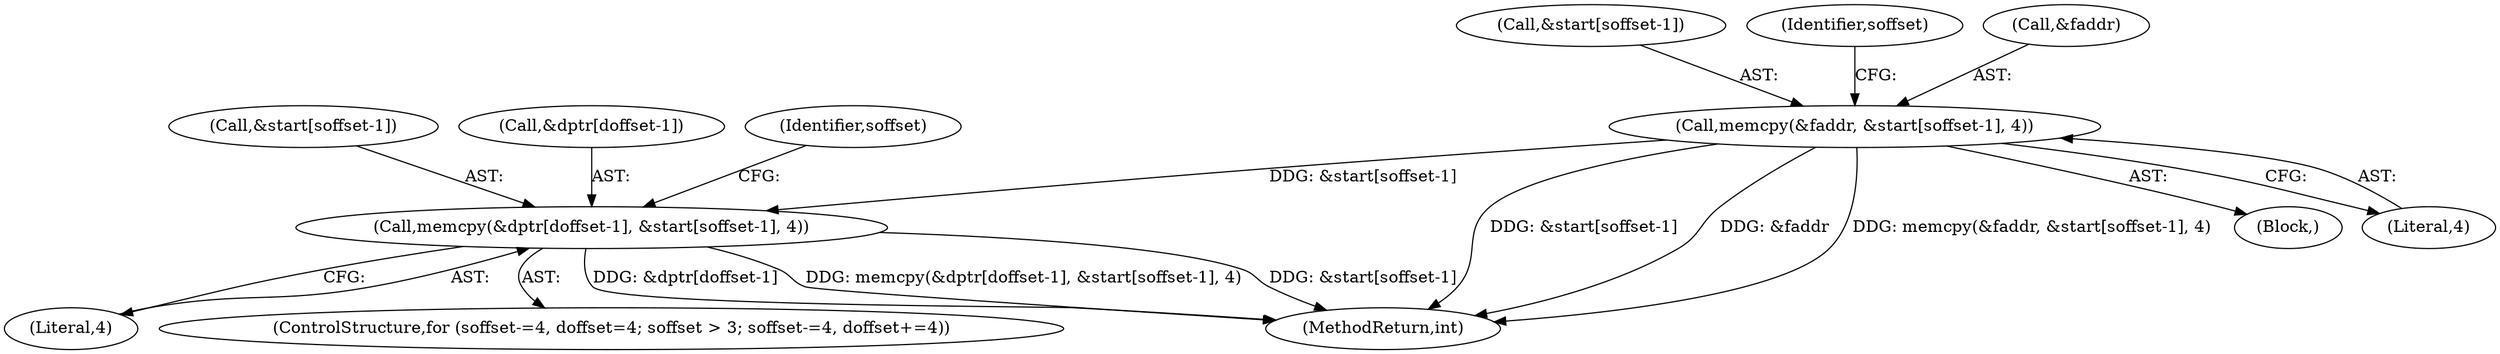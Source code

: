 digraph "0_linux_f6d8bd051c391c1c0458a30b2a7abcd939329259_16@API" {
"1000431" [label="(Call,memcpy(&faddr, &start[soffset-1], 4))"];
"1000459" [label="(Call,memcpy(&dptr[doffset-1], &start[soffset-1], 4))"];
"1000472" [label="(Literal,4)"];
"1000434" [label="(Call,&start[soffset-1])"];
"1000441" [label="(ControlStructure,for (soffset-=4, doffset=4; soffset > 3; soffset-=4, doffset+=4))"];
"1000459" [label="(Call,memcpy(&dptr[doffset-1], &start[soffset-1], 4))"];
"1000444" [label="(Identifier,soffset)"];
"1000466" [label="(Call,&start[soffset-1])"];
"1000618" [label="(MethodReturn,int)"];
"1000460" [label="(Call,&dptr[doffset-1])"];
"1000430" [label="(Block,)"];
"1000440" [label="(Literal,4)"];
"1000454" [label="(Identifier,soffset)"];
"1000431" [label="(Call,memcpy(&faddr, &start[soffset-1], 4))"];
"1000432" [label="(Call,&faddr)"];
"1000431" -> "1000430"  [label="AST: "];
"1000431" -> "1000440"  [label="CFG: "];
"1000432" -> "1000431"  [label="AST: "];
"1000434" -> "1000431"  [label="AST: "];
"1000440" -> "1000431"  [label="AST: "];
"1000444" -> "1000431"  [label="CFG: "];
"1000431" -> "1000618"  [label="DDG: &start[soffset-1]"];
"1000431" -> "1000618"  [label="DDG: &faddr"];
"1000431" -> "1000618"  [label="DDG: memcpy(&faddr, &start[soffset-1], 4)"];
"1000431" -> "1000459"  [label="DDG: &start[soffset-1]"];
"1000459" -> "1000441"  [label="AST: "];
"1000459" -> "1000472"  [label="CFG: "];
"1000460" -> "1000459"  [label="AST: "];
"1000466" -> "1000459"  [label="AST: "];
"1000472" -> "1000459"  [label="AST: "];
"1000454" -> "1000459"  [label="CFG: "];
"1000459" -> "1000618"  [label="DDG: &dptr[doffset-1]"];
"1000459" -> "1000618"  [label="DDG: memcpy(&dptr[doffset-1], &start[soffset-1], 4)"];
"1000459" -> "1000618"  [label="DDG: &start[soffset-1]"];
}
